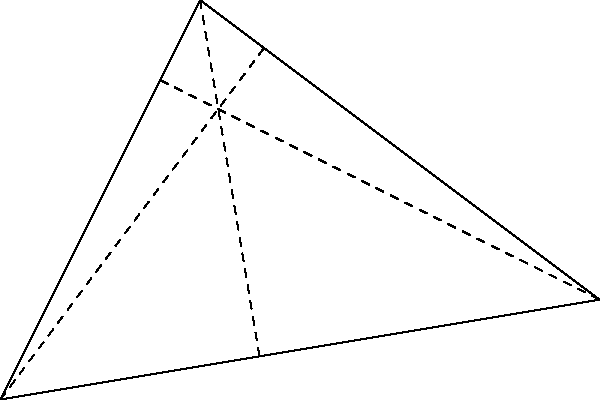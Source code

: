 size(300);

pair a = (0,0);
pair b = (2,4);
pair c = (6,1);

draw (a -- b -- c -- cycle);

pair constructAlt( pair angle, pair end1, pair end2) {
    real m = (end2.y - end1.y) / (end2.x - end1.x);

    real altX = (m * end1.x - end1.y + (1/m) * angle.x + angle.y)/(m + (1/m));
    real altY = (-(1/m) * altX + ((1/m) * angle.x + angle.y));
    return (altX, altY);
}

draw( b -- constructAlt(b, c, a), dashed);
draw( c -- constructAlt(c, b, a), dashed);
draw( a -- constructAlt(a, c, b), dashed);
